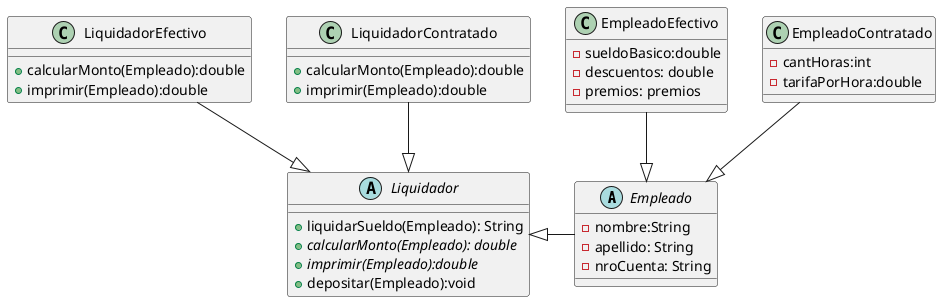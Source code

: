 @startuml
'https://plantuml.com/class-diagram

abstract class Empleado
{
-nombre:String
-apellido: String
-nroCuenta: String
}

class EmpleadoEfectivo
{
-sueldoBasico:double
-descuentos: double
-premios: premios
}

class EmpleadoContratado
{
-cantHoras:int
-tarifaPorHora:double
}

EmpleadoEfectivo --|> Empleado
EmpleadoContratado --|> Empleado

abstract class Liquidador
{
+liquidarSueldo(Empleado): String
+{abstract}calcularMonto(Empleado): double
+{abstract}imprimir(Empleado):double
+depositar(Empleado):void
}

class LiquidadorEfectivo{
+calcularMonto(Empleado):double
+imprimir(Empleado):double
}

class LiquidadorContratado{
+calcularMonto(Empleado):double
+imprimir(Empleado):double
}
LiquidadorEfectivo --|> Liquidador
LiquidadorContratado --|> Liquidador
Empleado -l-|> Liquidador
@enduml